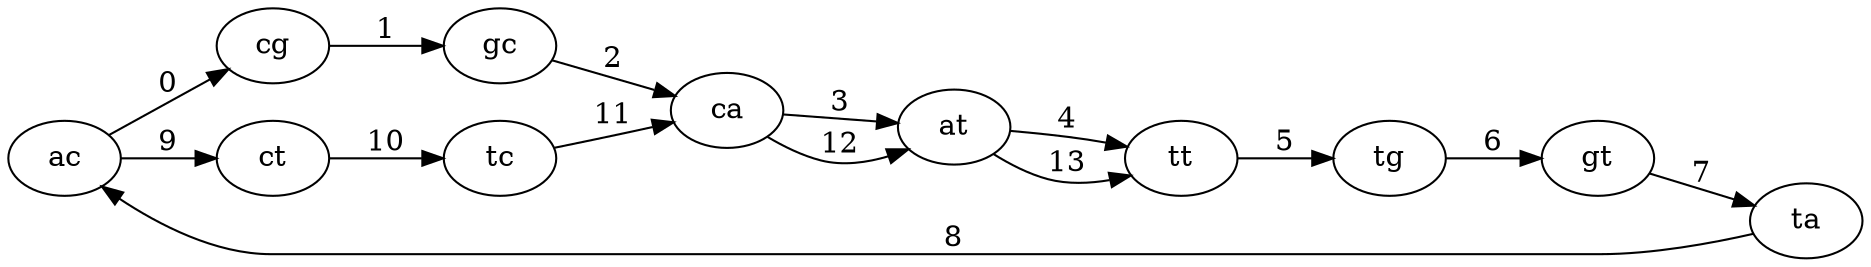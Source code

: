 digraph G
{
rankdir=LR
ac -> cg [color="black", label="0"];
cg -> gc [color="black", label="1"];
gc -> ca [color="black", label="2"];
ca -> at [color="black", label="3"];
at -> tt [color="black", label="4"];
tt -> tg [color="black", label="5"];
tg -> gt [color="black", label="6"];
gt -> ta [color="black", label="7"];
ta -> ac [color="black", label="8"];
ac -> ct [color="black", label="9"];
ct -> tc [color="black", label="10"];
tc -> ca [color="black", label="11"];
ca -> at [color="black", label="12"];
at -> tt [color="black", label="13"];
}